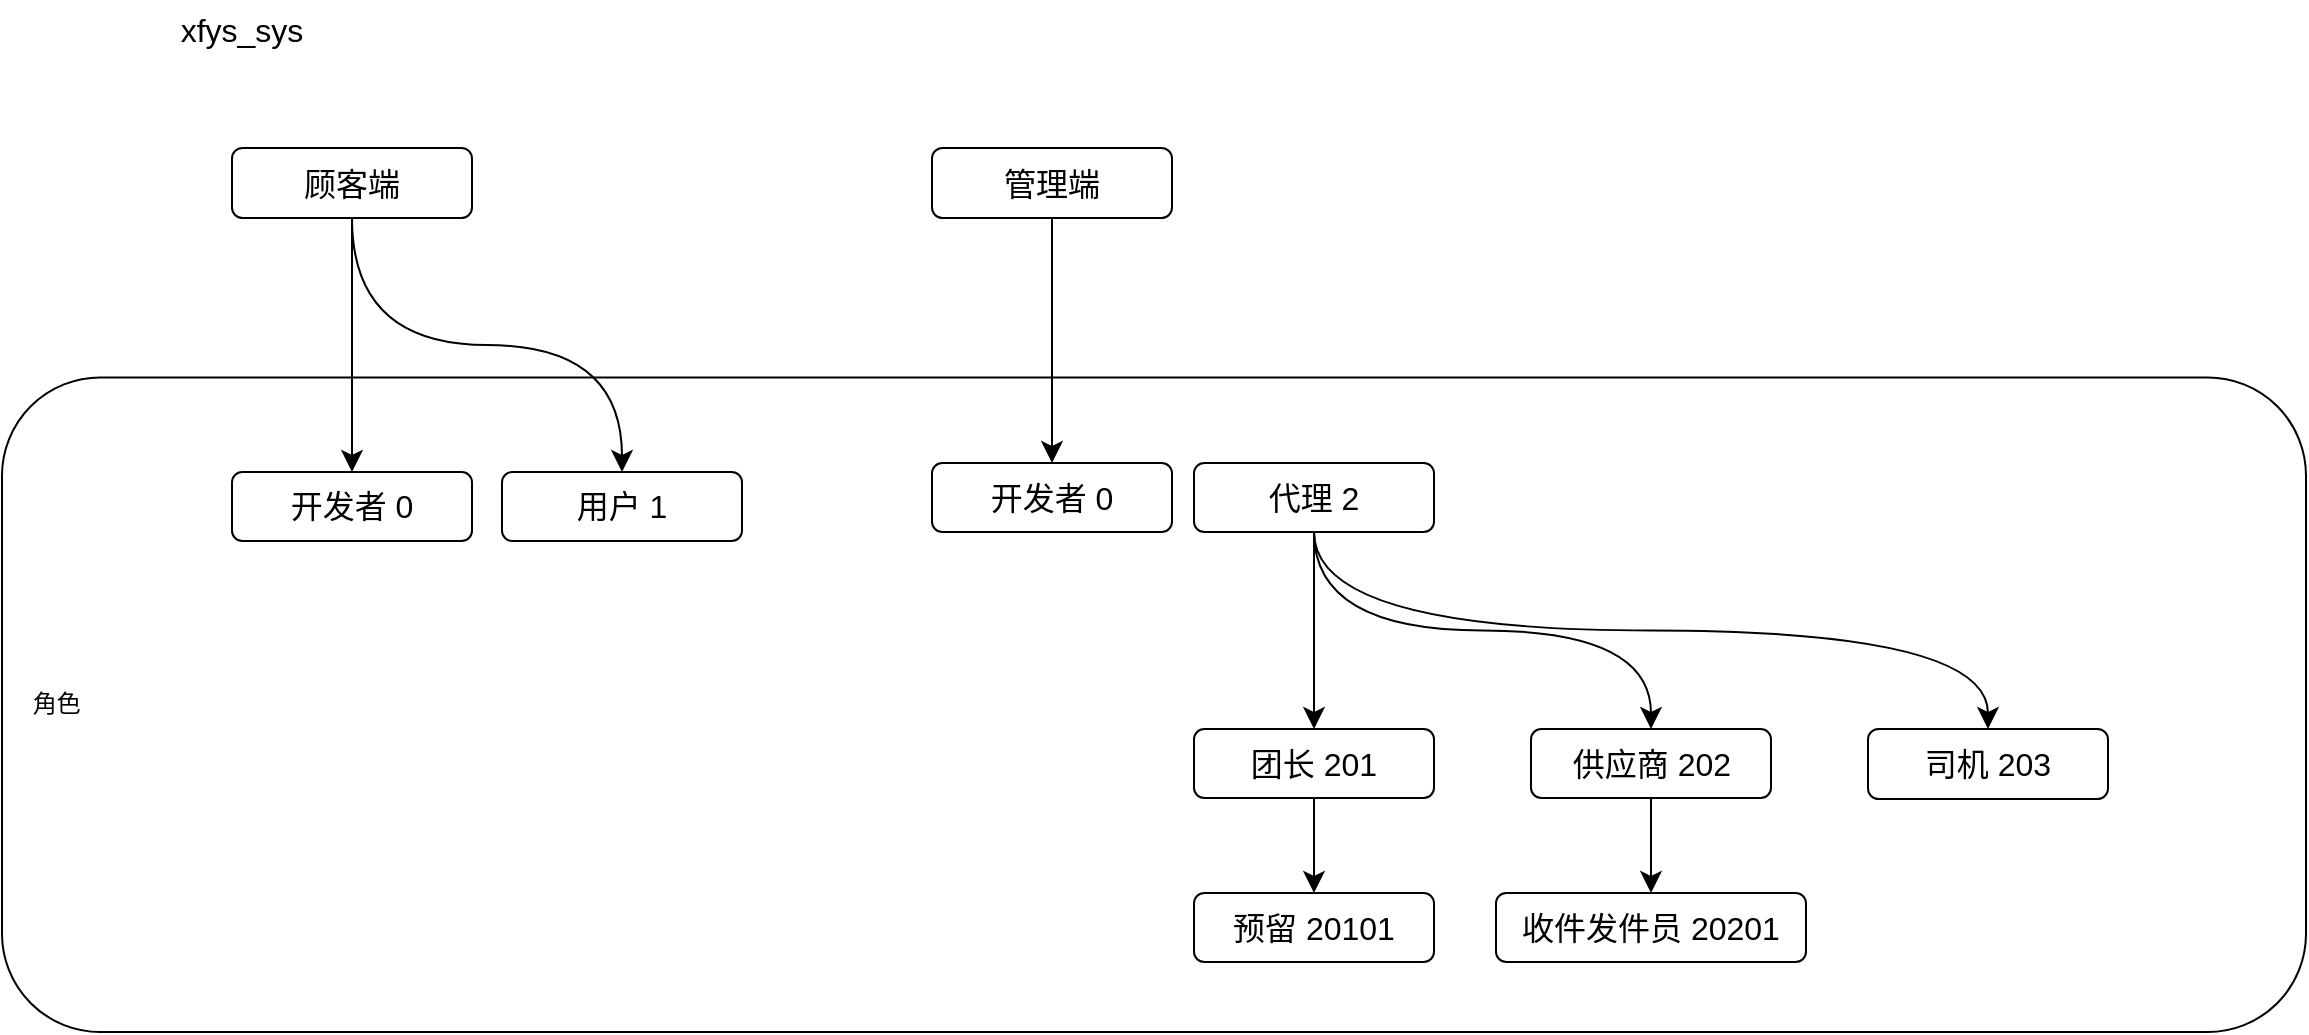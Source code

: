 <mxfile version="22.1.17" type="github">
  <diagram name="第 1 页" id="1SULF4poi3xS_OX-S2Gi">
    <mxGraphModel dx="2234" dy="1211" grid="0" gridSize="10" guides="1" tooltips="1" connect="1" arrows="1" fold="1" page="0" pageScale="1" pageWidth="827" pageHeight="1169" math="0" shadow="0">
      <root>
        <mxCell id="0" />
        <mxCell id="1" parent="0" />
        <mxCell id="0gdj0jr3233fd3dvfJDH-5" value="&amp;nbsp; &amp;nbsp; 角色" style="rounded=1;whiteSpace=wrap;html=1;fontFamily=Helvetica;fontSize=12;fontColor=default;verticalAlign=middle;align=left;" vertex="1" parent="1">
          <mxGeometry x="-429" y="103.75" width="1152" height="327.25" as="geometry" />
        </mxCell>
        <mxCell id="bxJUAexvs2471o88TPBo-1" value="xfys_sys" style="text;html=1;strokeColor=none;fillColor=none;align=center;verticalAlign=middle;whiteSpace=wrap;rounded=0;fontSize=16;" parent="1" vertex="1">
          <mxGeometry x="-339" y="-85" width="60" height="30" as="geometry" />
        </mxCell>
        <mxCell id="0gdj0jr3233fd3dvfJDH-4" style="edgeStyle=orthogonalEdgeStyle;curved=1;rounded=0;orthogonalLoop=1;jettySize=auto;html=1;exitX=0.5;exitY=1;exitDx=0;exitDy=0;entryX=0.5;entryY=0;entryDx=0;entryDy=0;fontSize=12;startSize=8;endSize=8;" edge="1" parent="1" source="bxJUAexvs2471o88TPBo-3" target="bxJUAexvs2471o88TPBo-6">
          <mxGeometry relative="1" as="geometry" />
        </mxCell>
        <mxCell id="0gdj0jr3233fd3dvfJDH-18" style="edgeStyle=orthogonalEdgeStyle;shape=connector;curved=1;rounded=0;orthogonalLoop=1;jettySize=auto;html=1;exitX=0.5;exitY=1;exitDx=0;exitDy=0;entryX=0.5;entryY=0;entryDx=0;entryDy=0;labelBackgroundColor=default;strokeColor=default;align=center;verticalAlign=middle;fontFamily=Helvetica;fontSize=12;fontColor=default;endArrow=classic;startSize=8;endSize=8;" edge="1" parent="1" source="bxJUAexvs2471o88TPBo-3" target="0gdj0jr3233fd3dvfJDH-17">
          <mxGeometry relative="1" as="geometry" />
        </mxCell>
        <mxCell id="bxJUAexvs2471o88TPBo-3" value="顾客端" style="rounded=1;whiteSpace=wrap;html=1;fontSize=16;" parent="1" vertex="1">
          <mxGeometry x="-314" y="-11" width="120" height="35" as="geometry" />
        </mxCell>
        <mxCell id="0gdj0jr3233fd3dvfJDH-24" style="edgeStyle=orthogonalEdgeStyle;shape=connector;curved=1;rounded=0;orthogonalLoop=1;jettySize=auto;html=1;exitX=0.5;exitY=1;exitDx=0;exitDy=0;labelBackgroundColor=default;strokeColor=default;align=center;verticalAlign=middle;fontFamily=Helvetica;fontSize=12;fontColor=default;endArrow=classic;startSize=8;endSize=8;" edge="1" parent="1" source="bxJUAexvs2471o88TPBo-4" target="0gdj0jr3233fd3dvfJDH-22">
          <mxGeometry relative="1" as="geometry" />
        </mxCell>
        <mxCell id="bxJUAexvs2471o88TPBo-4" value="团长 201" style="whiteSpace=wrap;html=1;fontSize=16;rounded=1;" parent="1" vertex="1">
          <mxGeometry x="167" y="279.5" width="120" height="34.5" as="geometry" />
        </mxCell>
        <mxCell id="bxJUAexvs2471o88TPBo-6" value="用户 1" style="whiteSpace=wrap;html=1;fontSize=16;rounded=1;" parent="1" vertex="1">
          <mxGeometry x="-179" y="151" width="120" height="34.5" as="geometry" />
        </mxCell>
        <mxCell id="0gdj0jr3233fd3dvfJDH-14" style="edgeStyle=orthogonalEdgeStyle;shape=connector;curved=1;rounded=0;orthogonalLoop=1;jettySize=auto;html=1;exitX=0.5;exitY=1;exitDx=0;exitDy=0;entryX=0.5;entryY=0;entryDx=0;entryDy=0;labelBackgroundColor=default;strokeColor=default;align=center;verticalAlign=middle;fontFamily=Helvetica;fontSize=12;fontColor=default;endArrow=classic;startSize=8;endSize=8;" edge="1" parent="1" source="bxJUAexvs2471o88TPBo-13" target="0gdj0jr3233fd3dvfJDH-13">
          <mxGeometry relative="1" as="geometry" />
        </mxCell>
        <mxCell id="bxJUAexvs2471o88TPBo-13" value="供应商 202" style="whiteSpace=wrap;html=1;fontSize=16;rounded=1;" parent="1" vertex="1">
          <mxGeometry x="335.5" y="279.5" width="120" height="34.5" as="geometry" />
        </mxCell>
        <mxCell id="KZt0bLGCY5tNQvC7S9tb-14" value="司机 203" style="rounded=1;whiteSpace=wrap;html=1;fontSize=16;" parent="1" vertex="1">
          <mxGeometry x="504" y="279.5" width="120" height="35" as="geometry" />
        </mxCell>
        <mxCell id="0gdj0jr3233fd3dvfJDH-16" style="edgeStyle=orthogonalEdgeStyle;shape=connector;curved=1;rounded=0;orthogonalLoop=1;jettySize=auto;html=1;exitX=0.5;exitY=1;exitDx=0;exitDy=0;entryX=0.5;entryY=0;entryDx=0;entryDy=0;labelBackgroundColor=default;strokeColor=default;align=center;verticalAlign=middle;fontFamily=Helvetica;fontSize=12;fontColor=default;endArrow=classic;startSize=8;endSize=8;" edge="1" parent="1" source="0gdj0jr3233fd3dvfJDH-3" target="0gdj0jr3233fd3dvfJDH-15">
          <mxGeometry relative="1" as="geometry" />
        </mxCell>
        <mxCell id="0gdj0jr3233fd3dvfJDH-3" value="管理端" style="rounded=1;whiteSpace=wrap;html=1;fontSize=16;" vertex="1" parent="1">
          <mxGeometry x="36" y="-11" width="120" height="35" as="geometry" />
        </mxCell>
        <mxCell id="0gdj0jr3233fd3dvfJDH-13" value="收件发件员 20201" style="whiteSpace=wrap;html=1;fontSize=16;rounded=1;" vertex="1" parent="1">
          <mxGeometry x="318" y="361.5" width="155" height="34.5" as="geometry" />
        </mxCell>
        <mxCell id="0gdj0jr3233fd3dvfJDH-15" value="开发者 0" style="whiteSpace=wrap;html=1;fontSize=16;rounded=1;" vertex="1" parent="1">
          <mxGeometry x="36" y="146.5" width="120" height="34.5" as="geometry" />
        </mxCell>
        <mxCell id="0gdj0jr3233fd3dvfJDH-17" value="开发者 0" style="whiteSpace=wrap;html=1;fontSize=16;rounded=1;" vertex="1" parent="1">
          <mxGeometry x="-314" y="151" width="120" height="34.5" as="geometry" />
        </mxCell>
        <mxCell id="0gdj0jr3233fd3dvfJDH-20" style="edgeStyle=orthogonalEdgeStyle;shape=connector;curved=1;rounded=0;orthogonalLoop=1;jettySize=auto;html=1;exitX=0.5;exitY=1;exitDx=0;exitDy=0;labelBackgroundColor=default;strokeColor=default;align=center;verticalAlign=middle;fontFamily=Helvetica;fontSize=12;fontColor=default;endArrow=classic;startSize=8;endSize=8;" edge="1" parent="1" source="0gdj0jr3233fd3dvfJDH-19" target="KZt0bLGCY5tNQvC7S9tb-14">
          <mxGeometry relative="1" as="geometry" />
        </mxCell>
        <mxCell id="0gdj0jr3233fd3dvfJDH-21" style="edgeStyle=orthogonalEdgeStyle;shape=connector;curved=1;rounded=0;orthogonalLoop=1;jettySize=auto;html=1;exitX=0.5;exitY=1;exitDx=0;exitDy=0;entryX=0.5;entryY=0;entryDx=0;entryDy=0;labelBackgroundColor=default;strokeColor=default;align=center;verticalAlign=middle;fontFamily=Helvetica;fontSize=12;fontColor=default;endArrow=classic;startSize=8;endSize=8;" edge="1" parent="1" source="0gdj0jr3233fd3dvfJDH-19" target="bxJUAexvs2471o88TPBo-4">
          <mxGeometry relative="1" as="geometry" />
        </mxCell>
        <mxCell id="0gdj0jr3233fd3dvfJDH-23" style="edgeStyle=orthogonalEdgeStyle;shape=connector;curved=1;rounded=0;orthogonalLoop=1;jettySize=auto;html=1;exitX=0.5;exitY=1;exitDx=0;exitDy=0;labelBackgroundColor=default;strokeColor=default;align=center;verticalAlign=middle;fontFamily=Helvetica;fontSize=12;fontColor=default;endArrow=classic;startSize=8;endSize=8;" edge="1" parent="1" source="0gdj0jr3233fd3dvfJDH-19" target="bxJUAexvs2471o88TPBo-13">
          <mxGeometry relative="1" as="geometry" />
        </mxCell>
        <mxCell id="0gdj0jr3233fd3dvfJDH-19" value="代理 2" style="whiteSpace=wrap;html=1;fontSize=16;rounded=1;" vertex="1" parent="1">
          <mxGeometry x="167" y="146.5" width="120" height="34.5" as="geometry" />
        </mxCell>
        <mxCell id="0gdj0jr3233fd3dvfJDH-22" value="预留 20101" style="whiteSpace=wrap;html=1;fontSize=16;rounded=1;" vertex="1" parent="1">
          <mxGeometry x="167" y="361.5" width="120" height="34.5" as="geometry" />
        </mxCell>
      </root>
    </mxGraphModel>
  </diagram>
</mxfile>
